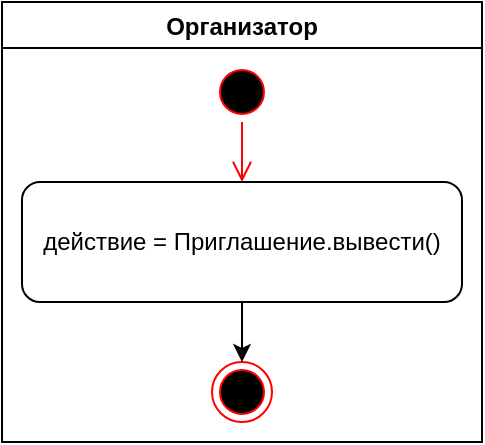 <mxfile version="15.5.4" type="device"><diagram id="auvaHYt9D2mUyiJxwVjn" name="Page-1"><mxGraphModel dx="1422" dy="780" grid="1" gridSize="10" guides="1" tooltips="1" connect="1" arrows="1" fold="1" page="1" pageScale="1" pageWidth="827" pageHeight="1169" math="0" shadow="0"><root><mxCell id="0"/><mxCell id="1" parent="0"/><mxCell id="oX1Lzh8gc9R75dS9HgBd-47" value="Организатор" style="swimlane;" vertex="1" parent="1"><mxGeometry x="10" y="10" width="240" height="220" as="geometry"/></mxCell><mxCell id="oX1Lzh8gc9R75dS9HgBd-58" value="" style="ellipse;html=1;shape=startState;fillColor=#000000;strokeColor=#ff0000;" vertex="1" parent="oX1Lzh8gc9R75dS9HgBd-47"><mxGeometry x="105" y="30" width="30" height="30" as="geometry"/></mxCell><mxCell id="oX1Lzh8gc9R75dS9HgBd-59" value="" style="edgeStyle=orthogonalEdgeStyle;html=1;verticalAlign=bottom;endArrow=open;endSize=8;strokeColor=#ff0000;rounded=0;" edge="1" parent="oX1Lzh8gc9R75dS9HgBd-47" source="oX1Lzh8gc9R75dS9HgBd-58" target="oX1Lzh8gc9R75dS9HgBd-60"><mxGeometry relative="1" as="geometry"><mxPoint x="120" y="90" as="targetPoint"/></mxGeometry></mxCell><mxCell id="oX1Lzh8gc9R75dS9HgBd-60" value="действие = Приглашение.вывести()" style="rounded=1;whiteSpace=wrap;html=1;" vertex="1" parent="oX1Lzh8gc9R75dS9HgBd-47"><mxGeometry x="10" y="90" width="220" height="60" as="geometry"/></mxCell><mxCell id="oX1Lzh8gc9R75dS9HgBd-61" value="" style="ellipse;html=1;shape=endState;fillColor=#000000;strokeColor=#ff0000;" vertex="1" parent="oX1Lzh8gc9R75dS9HgBd-47"><mxGeometry x="105" y="180" width="30" height="30" as="geometry"/></mxCell><mxCell id="oX1Lzh8gc9R75dS9HgBd-62" value="" style="endArrow=classic;html=1;rounded=0;" edge="1" parent="oX1Lzh8gc9R75dS9HgBd-47" source="oX1Lzh8gc9R75dS9HgBd-60" target="oX1Lzh8gc9R75dS9HgBd-61"><mxGeometry width="50" height="50" relative="1" as="geometry"><mxPoint x="120" y="330" as="sourcePoint"/><mxPoint x="130" y="280" as="targetPoint"/></mxGeometry></mxCell></root></mxGraphModel></diagram></mxfile>